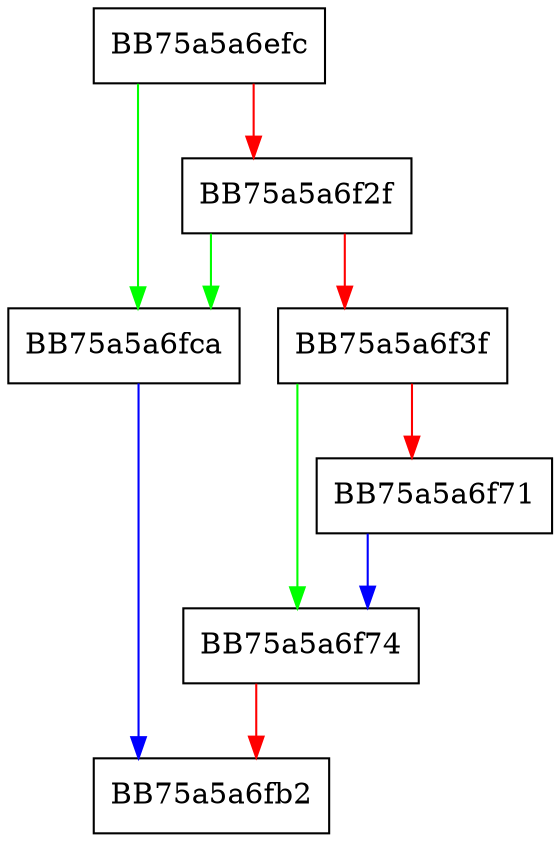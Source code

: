 digraph GetThreatDetails {
  node [shape="box"];
  graph [splines=ortho];
  BB75a5a6efc -> BB75a5a6fca [color="green"];
  BB75a5a6efc -> BB75a5a6f2f [color="red"];
  BB75a5a6f2f -> BB75a5a6fca [color="green"];
  BB75a5a6f2f -> BB75a5a6f3f [color="red"];
  BB75a5a6f3f -> BB75a5a6f74 [color="green"];
  BB75a5a6f3f -> BB75a5a6f71 [color="red"];
  BB75a5a6f71 -> BB75a5a6f74 [color="blue"];
  BB75a5a6f74 -> BB75a5a6fb2 [color="red"];
  BB75a5a6fca -> BB75a5a6fb2 [color="blue"];
}